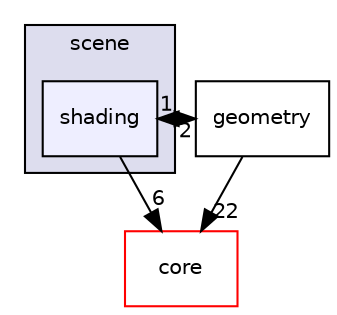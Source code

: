 digraph "C:/github/FBXpythonSDK201701/FBXpythonSDK201701/2017.1/include/fbxsdk/scene/shading" {
  compound=true
  node [ fontsize="10", fontname="Helvetica"];
  edge [ labelfontsize="10", labelfontname="Helvetica"];
  subgraph clusterdir_441596eda9d85fa6dd6bb5a95a3b13d3 {
    graph [ bgcolor="#ddddee", pencolor="black", label="scene" fontname="Helvetica", fontsize="10", URL="dir_441596eda9d85fa6dd6bb5a95a3b13d3.html"]
  dir_37f004e9fc92cb790eef72abbb3ed4ce [shape=box, label="shading", style="filled", fillcolor="#eeeeff", pencolor="black", URL="dir_37f004e9fc92cb790eef72abbb3ed4ce.html"];
  }
  dir_7a30680c7a18eb848b35b66624dcb9e0 [shape=box label="geometry" URL="dir_7a30680c7a18eb848b35b66624dcb9e0.html"];
  dir_dc5f68bdde303aff54e2a4c8ef8e1df0 [shape=box label="core" fillcolor="white" style="filled" color="red" URL="dir_dc5f68bdde303aff54e2a4c8ef8e1df0.html"];
  dir_37f004e9fc92cb790eef72abbb3ed4ce->dir_7a30680c7a18eb848b35b66624dcb9e0 [headlabel="1", labeldistance=1.5 headhref="dir_000016_000015.html"];
  dir_37f004e9fc92cb790eef72abbb3ed4ce->dir_dc5f68bdde303aff54e2a4c8ef8e1df0 [headlabel="6", labeldistance=1.5 headhref="dir_000016_000004.html"];
  dir_7a30680c7a18eb848b35b66624dcb9e0->dir_37f004e9fc92cb790eef72abbb3ed4ce [headlabel="2", labeldistance=1.5 headhref="dir_000015_000016.html"];
  dir_7a30680c7a18eb848b35b66624dcb9e0->dir_dc5f68bdde303aff54e2a4c8ef8e1df0 [headlabel="22", labeldistance=1.5 headhref="dir_000015_000004.html"];
}
